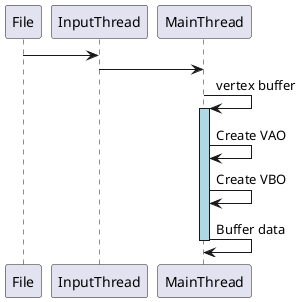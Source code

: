 @startuml foo
File -> InputThread
InputThread -> MainThread
MainThread -> MainThread: vertex buffer

activate MainThread #LightBlue
MainThread -> MainThread: Create VAO
MainThread -> MainThread: Create VBO
MainThread -> MainThread: Buffer data
deactivate MainThread

@enduml